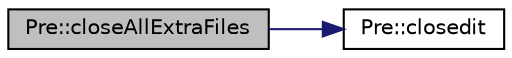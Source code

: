 digraph "Pre::closeAllExtraFiles"
{
  edge [fontname="Helvetica",fontsize="10",labelfontname="Helvetica",labelfontsize="10"];
  node [fontname="Helvetica",fontsize="10",shape=record];
  rankdir="LR";
  Node68 [label="Pre::closeAllExtraFiles",height=0.2,width=0.4,color="black", fillcolor="grey75", style="filled", fontcolor="black"];
  Node68 -> Node69 [color="midnightblue",fontsize="10",style="solid",fontname="Helvetica"];
  Node69 [label="Pre::closedit",height=0.2,width=0.4,color="black", fillcolor="white", style="filled",URL="$class_pre.html#a07dbf60fd3686233daf1df7b85408e99",tooltip="close a file to editor "];
}
